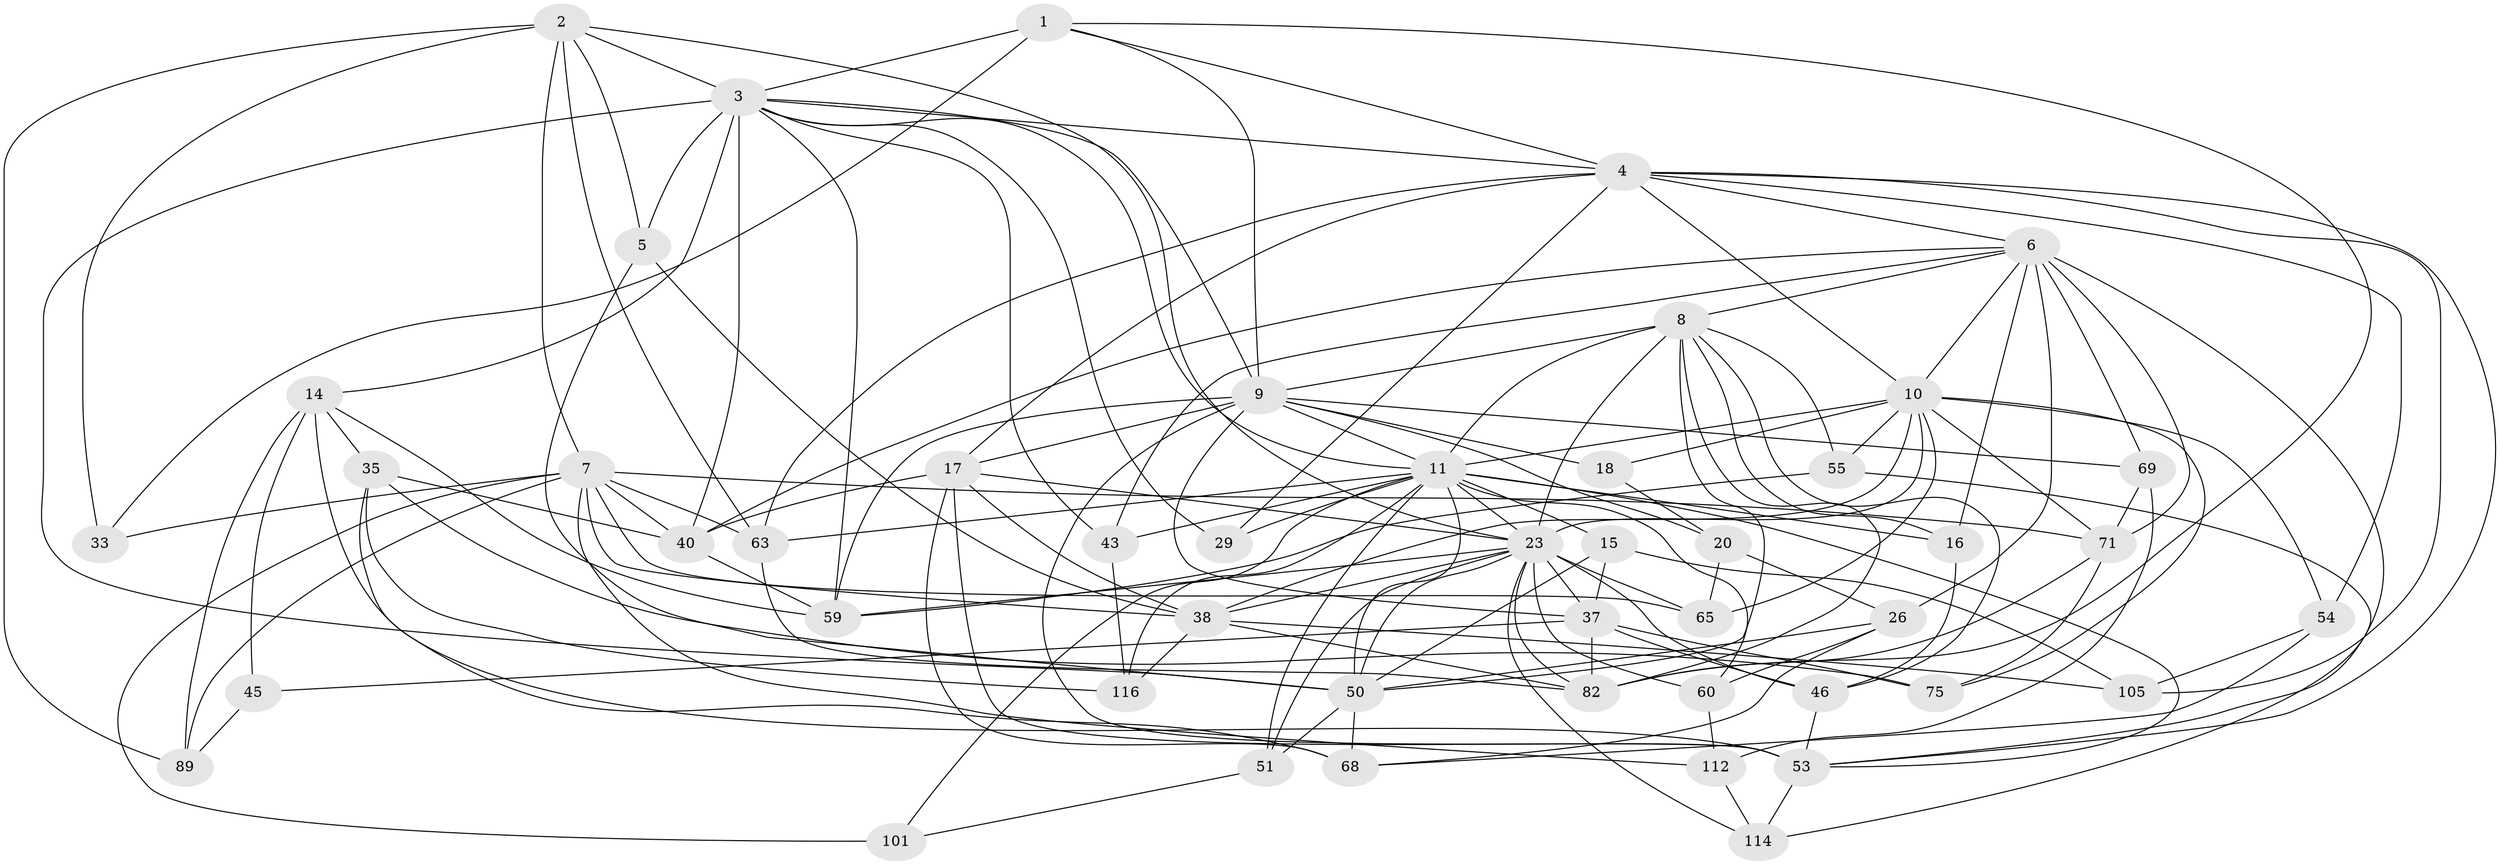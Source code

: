 // original degree distribution, {4: 1.0}
// Generated by graph-tools (version 1.1) at 2025/20/03/04/25 18:20:42]
// undirected, 48 vertices, 147 edges
graph export_dot {
graph [start="1"]
  node [color=gray90,style=filled];
  1 [super="+72"];
  2 [super="+24+102"];
  3 [super="+21+76"];
  4 [super="+94+81"];
  5;
  6 [super="+57+52"];
  7 [super="+62+73+109"];
  8 [super="+67+32+31"];
  9 [super="+19+98"];
  10 [super="+64+13"];
  11 [super="+36+28+12+91"];
  14 [super="+86+110"];
  15;
  16;
  17 [super="+61+22"];
  18;
  20;
  23 [super="+25"];
  26 [super="+106"];
  29;
  33;
  35 [super="+58"];
  37 [super="+39"];
  38 [super="+66+90"];
  40 [super="+96"];
  43;
  45;
  46 [super="+47"];
  50 [super="+74+56"];
  51 [super="+93"];
  53 [super="+97+92"];
  54;
  55;
  59 [super="+99"];
  60;
  63 [super="+88"];
  65;
  68 [super="+83"];
  69;
  71 [super="+80"];
  75;
  82 [super="+84"];
  89;
  101;
  105;
  112;
  114;
  116;
  1 -- 33 [weight=2];
  1 -- 3;
  1 -- 9;
  1 -- 4;
  1 -- 82;
  2 -- 63;
  2 -- 89;
  2 -- 5;
  2 -- 7 [weight=2];
  2 -- 33;
  2 -- 3;
  2 -- 23;
  3 -- 11;
  3 -- 29 [weight=2];
  3 -- 5;
  3 -- 40;
  3 -- 43;
  3 -- 59;
  3 -- 14;
  3 -- 4;
  3 -- 50 [weight=2];
  3 -- 9;
  4 -- 29;
  4 -- 53;
  4 -- 6;
  4 -- 54;
  4 -- 105;
  4 -- 63;
  4 -- 17;
  4 -- 10;
  5 -- 50;
  5 -- 38;
  6 -- 43;
  6 -- 16;
  6 -- 53 [weight=2];
  6 -- 40;
  6 -- 26 [weight=2];
  6 -- 69;
  6 -- 8;
  6 -- 71;
  6 -- 10;
  7 -- 63 [weight=2];
  7 -- 65;
  7 -- 112;
  7 -- 40;
  7 -- 89;
  7 -- 33;
  7 -- 101;
  7 -- 38;
  7 -- 71;
  8 -- 16;
  8 -- 9;
  8 -- 82;
  8 -- 50;
  8 -- 46;
  8 -- 55;
  8 -- 11;
  8 -- 23 [weight=2];
  9 -- 17 [weight=2];
  9 -- 20;
  9 -- 53;
  9 -- 59;
  9 -- 18;
  9 -- 37;
  9 -- 69;
  9 -- 11;
  10 -- 65;
  10 -- 55;
  10 -- 23;
  10 -- 18 [weight=2];
  10 -- 38;
  10 -- 71;
  10 -- 54;
  10 -- 75;
  10 -- 11;
  11 -- 29;
  11 -- 63;
  11 -- 16;
  11 -- 51 [weight=2];
  11 -- 60;
  11 -- 15;
  11 -- 53;
  11 -- 50;
  11 -- 116;
  11 -- 101 [weight=2];
  11 -- 23;
  11 -- 43;
  14 -- 35;
  14 -- 53 [weight=2];
  14 -- 45 [weight=2];
  14 -- 89;
  14 -- 59;
  15 -- 37;
  15 -- 105;
  15 -- 50;
  16 -- 46;
  17 -- 40;
  17 -- 38;
  17 -- 53;
  17 -- 68;
  17 -- 23;
  18 -- 20;
  20 -- 65;
  20 -- 26;
  23 -- 37;
  23 -- 65;
  23 -- 38;
  23 -- 46 [weight=2];
  23 -- 114;
  23 -- 82;
  23 -- 51 [weight=2];
  23 -- 50;
  23 -- 59;
  23 -- 60;
  26 -- 68;
  26 -- 60;
  26 -- 50;
  35 -- 116;
  35 -- 40;
  35 -- 75;
  35 -- 68 [weight=2];
  37 -- 75;
  37 -- 82 [weight=2];
  37 -- 45;
  37 -- 46;
  38 -- 105;
  38 -- 116;
  38 -- 82;
  40 -- 59;
  43 -- 116;
  45 -- 89;
  46 -- 53;
  50 -- 51;
  50 -- 68;
  51 -- 101;
  53 -- 114;
  54 -- 105;
  54 -- 68;
  55 -- 114;
  55 -- 59;
  60 -- 112;
  63 -- 82;
  69 -- 112;
  69 -- 71;
  71 -- 75;
  71 -- 82;
  112 -- 114;
}
